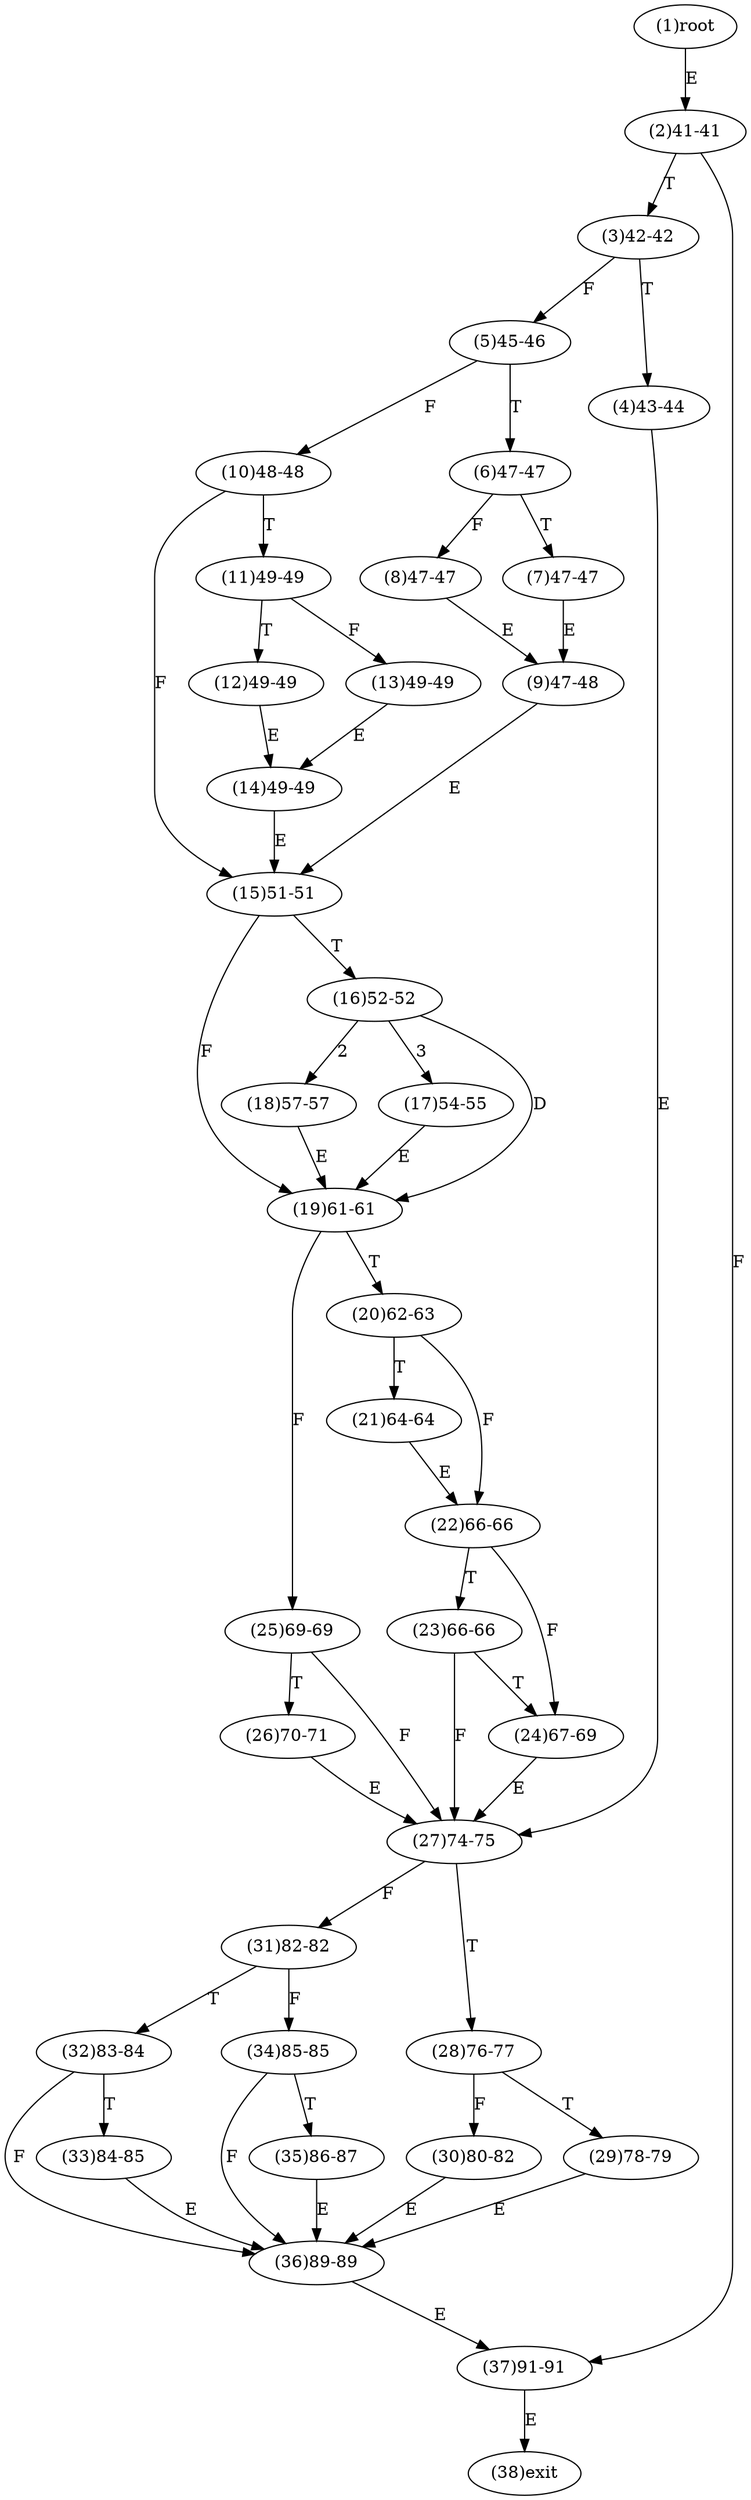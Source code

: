 digraph "" { 
1[ label="(1)root"];
2[ label="(2)41-41"];
3[ label="(3)42-42"];
4[ label="(4)43-44"];
5[ label="(5)45-46"];
6[ label="(6)47-47"];
7[ label="(7)47-47"];
8[ label="(8)47-47"];
9[ label="(9)47-48"];
10[ label="(10)48-48"];
11[ label="(11)49-49"];
12[ label="(12)49-49"];
13[ label="(13)49-49"];
14[ label="(14)49-49"];
15[ label="(15)51-51"];
17[ label="(17)54-55"];
16[ label="(16)52-52"];
19[ label="(19)61-61"];
18[ label="(18)57-57"];
21[ label="(21)64-64"];
20[ label="(20)62-63"];
23[ label="(23)66-66"];
22[ label="(22)66-66"];
25[ label="(25)69-69"];
24[ label="(24)67-69"];
27[ label="(27)74-75"];
26[ label="(26)70-71"];
29[ label="(29)78-79"];
28[ label="(28)76-77"];
31[ label="(31)82-82"];
30[ label="(30)80-82"];
34[ label="(34)85-85"];
35[ label="(35)86-87"];
32[ label="(32)83-84"];
33[ label="(33)84-85"];
38[ label="(38)exit"];
36[ label="(36)89-89"];
37[ label="(37)91-91"];
1->2[ label="E"];
2->37[ label="F"];
2->3[ label="T"];
3->5[ label="F"];
3->4[ label="T"];
4->27[ label="E"];
5->10[ label="F"];
5->6[ label="T"];
6->8[ label="F"];
6->7[ label="T"];
7->9[ label="E"];
8->9[ label="E"];
9->15[ label="E"];
10->15[ label="F"];
10->11[ label="T"];
11->13[ label="F"];
11->12[ label="T"];
12->14[ label="E"];
13->14[ label="E"];
14->15[ label="E"];
15->19[ label="F"];
15->16[ label="T"];
16->18[ label="2"];
16->17[ label="3"];
16->19[ label="D"];
17->19[ label="E"];
18->19[ label="E"];
19->25[ label="F"];
19->20[ label="T"];
20->22[ label="F"];
20->21[ label="T"];
21->22[ label="E"];
22->24[ label="F"];
22->23[ label="T"];
23->27[ label="F"];
23->24[ label="T"];
24->27[ label="E"];
25->27[ label="F"];
25->26[ label="T"];
26->27[ label="E"];
27->31[ label="F"];
27->28[ label="T"];
28->30[ label="F"];
28->29[ label="T"];
29->36[ label="E"];
30->36[ label="E"];
31->34[ label="F"];
31->32[ label="T"];
32->36[ label="F"];
32->33[ label="T"];
33->36[ label="E"];
34->36[ label="F"];
34->35[ label="T"];
35->36[ label="E"];
36->37[ label="E"];
37->38[ label="E"];
}